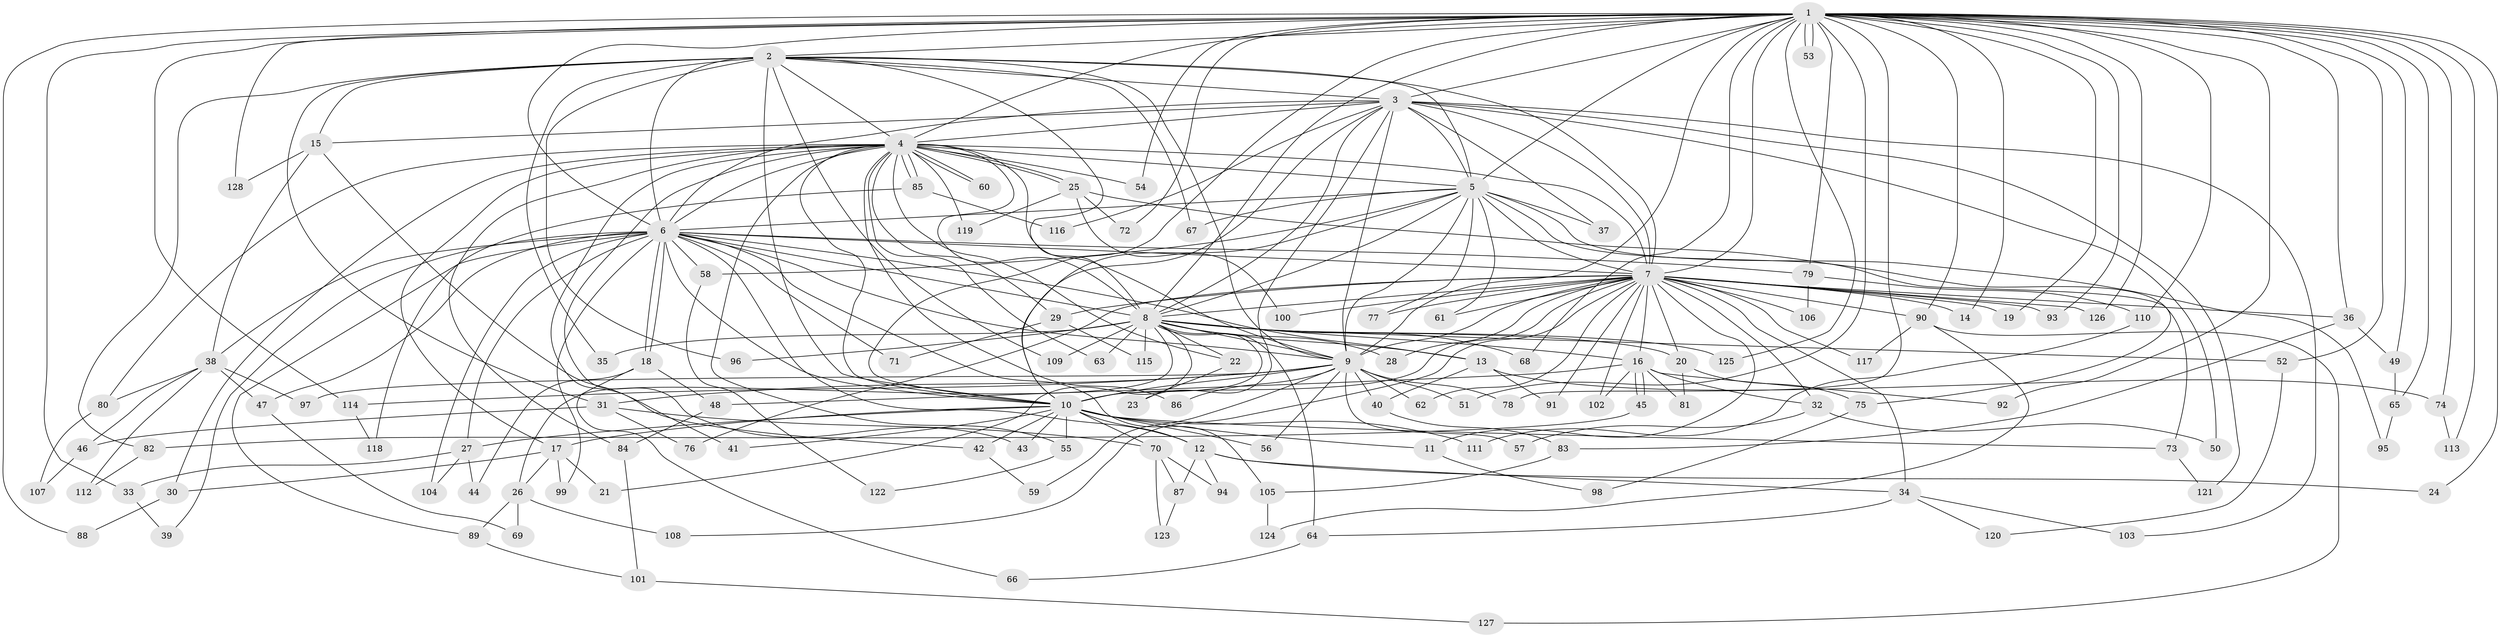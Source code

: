 // Generated by graph-tools (version 1.1) at 2025/01/03/09/25 03:01:34]
// undirected, 128 vertices, 281 edges
graph export_dot {
graph [start="1"]
  node [color=gray90,style=filled];
  1;
  2;
  3;
  4;
  5;
  6;
  7;
  8;
  9;
  10;
  11;
  12;
  13;
  14;
  15;
  16;
  17;
  18;
  19;
  20;
  21;
  22;
  23;
  24;
  25;
  26;
  27;
  28;
  29;
  30;
  31;
  32;
  33;
  34;
  35;
  36;
  37;
  38;
  39;
  40;
  41;
  42;
  43;
  44;
  45;
  46;
  47;
  48;
  49;
  50;
  51;
  52;
  53;
  54;
  55;
  56;
  57;
  58;
  59;
  60;
  61;
  62;
  63;
  64;
  65;
  66;
  67;
  68;
  69;
  70;
  71;
  72;
  73;
  74;
  75;
  76;
  77;
  78;
  79;
  80;
  81;
  82;
  83;
  84;
  85;
  86;
  87;
  88;
  89;
  90;
  91;
  92;
  93;
  94;
  95;
  96;
  97;
  98;
  99;
  100;
  101;
  102;
  103;
  104;
  105;
  106;
  107;
  108;
  109;
  110;
  111;
  112;
  113;
  114;
  115;
  116;
  117;
  118;
  119;
  120;
  121;
  122;
  123;
  124;
  125;
  126;
  127;
  128;
  1 -- 2;
  1 -- 3;
  1 -- 4;
  1 -- 5;
  1 -- 6;
  1 -- 7;
  1 -- 8;
  1 -- 9;
  1 -- 10;
  1 -- 14;
  1 -- 19;
  1 -- 24;
  1 -- 33;
  1 -- 36;
  1 -- 49;
  1 -- 51;
  1 -- 52;
  1 -- 53;
  1 -- 53;
  1 -- 54;
  1 -- 65;
  1 -- 68;
  1 -- 72;
  1 -- 74;
  1 -- 78;
  1 -- 79;
  1 -- 88;
  1 -- 90;
  1 -- 92;
  1 -- 93;
  1 -- 110;
  1 -- 113;
  1 -- 114;
  1 -- 125;
  1 -- 126;
  1 -- 128;
  2 -- 3;
  2 -- 4;
  2 -- 5;
  2 -- 6;
  2 -- 7;
  2 -- 8;
  2 -- 9;
  2 -- 10;
  2 -- 15;
  2 -- 31;
  2 -- 35;
  2 -- 67;
  2 -- 82;
  2 -- 96;
  2 -- 109;
  3 -- 4;
  3 -- 5;
  3 -- 6;
  3 -- 7;
  3 -- 8;
  3 -- 9;
  3 -- 10;
  3 -- 15;
  3 -- 23;
  3 -- 37;
  3 -- 50;
  3 -- 103;
  3 -- 116;
  3 -- 121;
  4 -- 5;
  4 -- 6;
  4 -- 7;
  4 -- 8;
  4 -- 9;
  4 -- 10;
  4 -- 17;
  4 -- 22;
  4 -- 25;
  4 -- 25;
  4 -- 29;
  4 -- 30;
  4 -- 41;
  4 -- 43;
  4 -- 54;
  4 -- 55;
  4 -- 60;
  4 -- 60;
  4 -- 63;
  4 -- 80;
  4 -- 84;
  4 -- 85;
  4 -- 85;
  4 -- 86;
  4 -- 119;
  5 -- 6;
  5 -- 7;
  5 -- 8;
  5 -- 9;
  5 -- 10;
  5 -- 37;
  5 -- 58;
  5 -- 61;
  5 -- 67;
  5 -- 75;
  5 -- 77;
  5 -- 95;
  6 -- 7;
  6 -- 8;
  6 -- 9;
  6 -- 10;
  6 -- 12;
  6 -- 13;
  6 -- 18;
  6 -- 18;
  6 -- 27;
  6 -- 38;
  6 -- 39;
  6 -- 47;
  6 -- 58;
  6 -- 71;
  6 -- 79;
  6 -- 89;
  6 -- 99;
  6 -- 104;
  6 -- 105;
  7 -- 8;
  7 -- 9;
  7 -- 10;
  7 -- 11;
  7 -- 14;
  7 -- 16;
  7 -- 19;
  7 -- 20;
  7 -- 28;
  7 -- 29;
  7 -- 32;
  7 -- 34;
  7 -- 36;
  7 -- 61;
  7 -- 62;
  7 -- 76;
  7 -- 77;
  7 -- 90;
  7 -- 91;
  7 -- 93;
  7 -- 100;
  7 -- 102;
  7 -- 106;
  7 -- 108;
  7 -- 117;
  7 -- 126;
  8 -- 9;
  8 -- 10;
  8 -- 13;
  8 -- 16;
  8 -- 20;
  8 -- 21;
  8 -- 22;
  8 -- 26;
  8 -- 28;
  8 -- 35;
  8 -- 52;
  8 -- 63;
  8 -- 64;
  8 -- 68;
  8 -- 96;
  8 -- 109;
  8 -- 115;
  8 -- 125;
  9 -- 10;
  9 -- 31;
  9 -- 40;
  9 -- 51;
  9 -- 56;
  9 -- 57;
  9 -- 59;
  9 -- 62;
  9 -- 78;
  9 -- 86;
  9 -- 97;
  9 -- 114;
  10 -- 11;
  10 -- 12;
  10 -- 17;
  10 -- 27;
  10 -- 41;
  10 -- 42;
  10 -- 43;
  10 -- 55;
  10 -- 56;
  10 -- 70;
  10 -- 73;
  10 -- 111;
  11 -- 98;
  12 -- 24;
  12 -- 34;
  12 -- 87;
  12 -- 94;
  13 -- 40;
  13 -- 74;
  13 -- 91;
  15 -- 38;
  15 -- 42;
  15 -- 128;
  16 -- 32;
  16 -- 45;
  16 -- 45;
  16 -- 48;
  16 -- 81;
  16 -- 92;
  16 -- 102;
  17 -- 21;
  17 -- 26;
  17 -- 30;
  17 -- 99;
  18 -- 44;
  18 -- 48;
  18 -- 66;
  20 -- 75;
  20 -- 81;
  22 -- 23;
  25 -- 72;
  25 -- 73;
  25 -- 100;
  25 -- 119;
  26 -- 69;
  26 -- 89;
  26 -- 108;
  27 -- 33;
  27 -- 44;
  27 -- 104;
  29 -- 71;
  29 -- 115;
  30 -- 88;
  31 -- 46;
  31 -- 70;
  31 -- 76;
  32 -- 50;
  32 -- 57;
  33 -- 39;
  34 -- 64;
  34 -- 103;
  34 -- 120;
  36 -- 49;
  36 -- 83;
  38 -- 46;
  38 -- 47;
  38 -- 80;
  38 -- 97;
  38 -- 112;
  40 -- 83;
  42 -- 59;
  45 -- 82;
  46 -- 107;
  47 -- 69;
  48 -- 84;
  49 -- 65;
  52 -- 120;
  55 -- 122;
  58 -- 122;
  64 -- 66;
  65 -- 95;
  70 -- 87;
  70 -- 94;
  70 -- 123;
  73 -- 121;
  74 -- 113;
  75 -- 98;
  79 -- 106;
  79 -- 110;
  80 -- 107;
  82 -- 112;
  83 -- 105;
  84 -- 101;
  85 -- 116;
  85 -- 118;
  87 -- 123;
  89 -- 101;
  90 -- 117;
  90 -- 124;
  90 -- 127;
  101 -- 127;
  105 -- 124;
  110 -- 111;
  114 -- 118;
}
